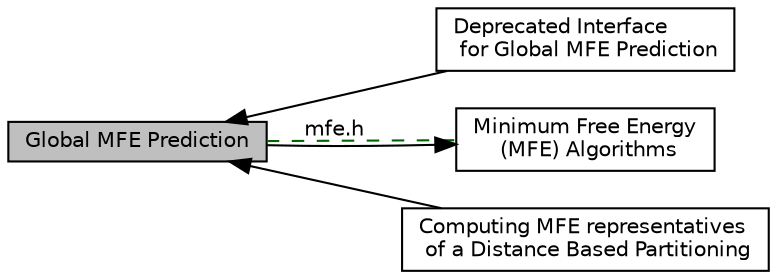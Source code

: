 digraph "Global MFE Prediction"
{
  bgcolor="transparent";
  edge [fontname="Helvetica",fontsize="10",labelfontname="Helvetica",labelfontsize="10"];
  node [fontname="Helvetica",fontsize="10",shape=box];
  rankdir=LR;
  Node3 [label="Deprecated Interface\l for Global MFE Prediction",height=0.2,width=0.4,color="black",URL="$group__mfe__global__deprecated.html",tooltip=" "];
  Node0 [label="Global MFE Prediction",height=0.2,width=0.4,color="black", fillcolor="grey75", style="filled", fontcolor="black",tooltip="Variations of the global Minimum Free Energy (MFE) prediction algorithm."];
  Node1 [label="Minimum Free Energy\l (MFE) Algorithms",height=0.2,width=0.4,color="black",URL="$group__mfe.html",tooltip="Predicting the Minimum Free Energy (MFE) and a corresponding (consensus) secondary structure."];
  Node2 [label="Computing MFE representatives\l of a Distance Based Partitioning",height=0.2,width=0.4,color="black",URL="$group__kl__neighborhood__mfe.html",tooltip="Compute the minimum free energy (MFE) and secondary structures for a partitioning of the secondary st..."];
  Node1->Node0 [shape=plaintext, dir="back", style="solid"];
  Node0->Node2 [shape=plaintext, dir="back", style="solid"];
  Node0->Node3 [shape=plaintext, dir="back", style="solid"];
  Node0->Node1 [shape=plaintext, label="mfe.h", color="darkgreen", dir="none", style="dashed"];
}
